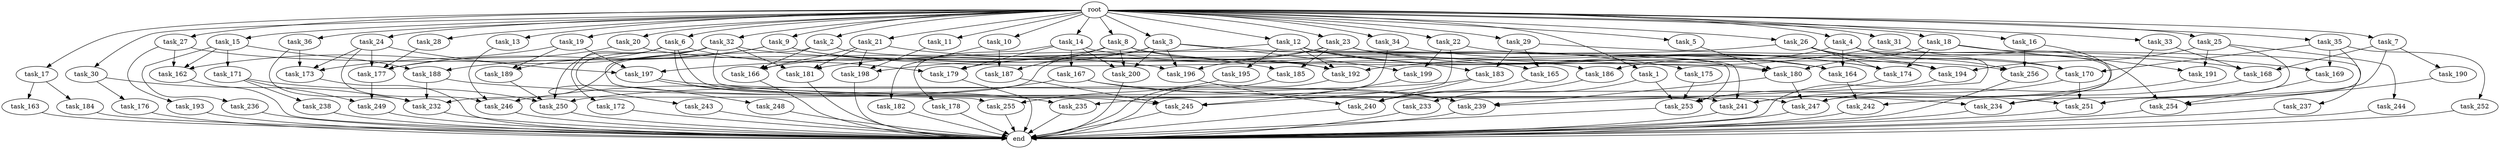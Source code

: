 digraph G {
  root [size="0.000000"];
  task_1 [size="10.240000"];
  task_2 [size="10.240000"];
  task_3 [size="10.240000"];
  task_4 [size="10.240000"];
  task_5 [size="10.240000"];
  task_6 [size="10.240000"];
  task_7 [size="10.240000"];
  task_8 [size="10.240000"];
  task_9 [size="10.240000"];
  task_10 [size="10.240000"];
  task_11 [size="10.240000"];
  task_12 [size="10.240000"];
  task_13 [size="10.240000"];
  task_14 [size="10.240000"];
  task_15 [size="10.240000"];
  task_16 [size="10.240000"];
  task_17 [size="10.240000"];
  task_18 [size="10.240000"];
  task_19 [size="10.240000"];
  task_20 [size="10.240000"];
  task_21 [size="10.240000"];
  task_22 [size="10.240000"];
  task_23 [size="10.240000"];
  task_24 [size="10.240000"];
  task_25 [size="10.240000"];
  task_26 [size="10.240000"];
  task_27 [size="10.240000"];
  task_28 [size="10.240000"];
  task_29 [size="10.240000"];
  task_30 [size="10.240000"];
  task_31 [size="10.240000"];
  task_32 [size="10.240000"];
  task_33 [size="10.240000"];
  task_34 [size="10.240000"];
  task_35 [size="10.240000"];
  task_36 [size="10.240000"];
  task_162 [size="14431090114.559999"];
  task_163 [size="3092376453.120000"];
  task_164 [size="9792525434.880001"];
  task_165 [size="5841155522.560000"];
  task_166 [size="17695265259.520000"];
  task_167 [size="5497558138.880000"];
  task_168 [size="12884901888.000000"];
  task_169 [size="2491081031.680000"];
  task_170 [size="11854109736.960001"];
  task_171 [size="8589934592.000000"];
  task_172 [size="8589934592.000000"];
  task_173 [size="6957847019.520000"];
  task_174 [size="22505628631.040001"];
  task_175 [size="343597383.680000"];
  task_176 [size="1374389534.720000"];
  task_177 [size="4552665333.760000"];
  task_178 [size="5497558138.880000"];
  task_179 [size="19585050869.760002"];
  task_180 [size="20100446945.279999"];
  task_181 [size="18296560680.959999"];
  task_182 [size="1374389534.720000"];
  task_183 [size="8933531975.680000"];
  task_184 [size="3092376453.120000"];
  task_185 [size="14087492730.880001"];
  task_186 [size="2920577761.280000"];
  task_187 [size="3521873182.720000"];
  task_188 [size="9363028705.280001"];
  task_189 [size="9363028705.280001"];
  task_190 [size="2147483648.000000"];
  task_191 [size="8418135900.160000"];
  task_192 [size="19670950215.680000"];
  task_193 [size="343597383.680000"];
  task_194 [size="9191230013.440001"];
  task_195 [size="8589934592.000000"];
  task_196 [size="6184752906.240000"];
  task_197 [size="12455405158.400000"];
  task_198 [size="9277129359.360001"];
  task_199 [size="2491081031.680000"];
  task_200 [size="7988639170.560000"];
  task_232 [size="9019431321.600000"];
  task_233 [size="2147483648.000000"];
  task_234 [size="7129645711.360001"];
  task_235 [size="9105330667.520000"];
  task_236 [size="8589934592.000000"];
  task_237 [size="4209067950.080000"];
  task_238 [size="8589934592.000000"];
  task_239 [size="12025908428.800001"];
  task_240 [size="15032385536.000000"];
  task_241 [size="23021024706.560001"];
  task_242 [size="4552665333.760000"];
  task_243 [size="5497558138.880000"];
  task_244 [size="4209067950.080000"];
  task_245 [size="15977278341.120001"];
  task_246 [size="5239860101.120000"];
  task_247 [size="15375982919.680000"];
  task_248 [size="6957847019.520000"];
  task_249 [size="11682311045.120001"];
  task_250 [size="20615843020.799999"];
  task_251 [size="8847632629.760000"];
  task_252 [size="2147483648.000000"];
  task_253 [size="27230092656.639999"];
  task_254 [size="25769803776.000000"];
  task_255 [size="10995116277.760000"];
  task_256 [size="5068061409.280000"];
  end [size="0.000000"];

  root -> task_1 [size="1.000000"];
  root -> task_2 [size="1.000000"];
  root -> task_3 [size="1.000000"];
  root -> task_4 [size="1.000000"];
  root -> task_5 [size="1.000000"];
  root -> task_6 [size="1.000000"];
  root -> task_7 [size="1.000000"];
  root -> task_8 [size="1.000000"];
  root -> task_9 [size="1.000000"];
  root -> task_10 [size="1.000000"];
  root -> task_11 [size="1.000000"];
  root -> task_12 [size="1.000000"];
  root -> task_13 [size="1.000000"];
  root -> task_14 [size="1.000000"];
  root -> task_15 [size="1.000000"];
  root -> task_16 [size="1.000000"];
  root -> task_17 [size="1.000000"];
  root -> task_18 [size="1.000000"];
  root -> task_19 [size="1.000000"];
  root -> task_20 [size="1.000000"];
  root -> task_21 [size="1.000000"];
  root -> task_22 [size="1.000000"];
  root -> task_23 [size="1.000000"];
  root -> task_24 [size="1.000000"];
  root -> task_25 [size="1.000000"];
  root -> task_26 [size="1.000000"];
  root -> task_27 [size="1.000000"];
  root -> task_28 [size="1.000000"];
  root -> task_29 [size="1.000000"];
  root -> task_30 [size="1.000000"];
  root -> task_31 [size="1.000000"];
  root -> task_32 [size="1.000000"];
  root -> task_33 [size="1.000000"];
  root -> task_34 [size="1.000000"];
  root -> task_35 [size="1.000000"];
  root -> task_36 [size="1.000000"];
  task_1 -> task_240 [size="679477248.000000"];
  task_1 -> task_253 [size="679477248.000000"];
  task_2 -> task_166 [size="679477248.000000"];
  task_2 -> task_180 [size="679477248.000000"];
  task_2 -> task_248 [size="679477248.000000"];
  task_3 -> task_175 [size="33554432.000000"];
  task_3 -> task_196 [size="33554432.000000"];
  task_3 -> task_198 [size="33554432.000000"];
  task_3 -> task_199 [size="33554432.000000"];
  task_3 -> task_200 [size="33554432.000000"];
  task_3 -> task_232 [size="33554432.000000"];
  task_4 -> task_164 [size="209715200.000000"];
  task_4 -> task_186 [size="209715200.000000"];
  task_4 -> task_234 [size="209715200.000000"];
  task_4 -> task_239 [size="209715200.000000"];
  task_4 -> task_256 [size="209715200.000000"];
  task_5 -> task_180 [size="33554432.000000"];
  task_6 -> task_172 [size="838860800.000000"];
  task_6 -> task_179 [size="838860800.000000"];
  task_6 -> task_189 [size="838860800.000000"];
  task_6 -> task_241 [size="838860800.000000"];
  task_6 -> task_245 [size="838860800.000000"];
  task_6 -> task_250 [size="838860800.000000"];
  task_7 -> task_168 [size="209715200.000000"];
  task_7 -> task_190 [size="209715200.000000"];
  task_7 -> task_251 [size="209715200.000000"];
  task_8 -> task_166 [size="209715200.000000"];
  task_8 -> task_187 [size="209715200.000000"];
  task_8 -> task_192 [size="209715200.000000"];
  task_8 -> task_200 [size="209715200.000000"];
  task_8 -> task_256 [size="209715200.000000"];
  task_9 -> task_177 [size="75497472.000000"];
  task_9 -> task_186 [size="75497472.000000"];
  task_9 -> task_188 [size="75497472.000000"];
  task_9 -> task_194 [size="75497472.000000"];
  task_10 -> task_182 [size="134217728.000000"];
  task_10 -> task_187 [size="134217728.000000"];
  task_11 -> task_198 [size="33554432.000000"];
  task_12 -> task_174 [size="838860800.000000"];
  task_12 -> task_180 [size="838860800.000000"];
  task_12 -> task_183 [size="838860800.000000"];
  task_12 -> task_192 [size="838860800.000000"];
  task_12 -> task_195 [size="838860800.000000"];
  task_12 -> task_197 [size="838860800.000000"];
  task_12 -> task_253 [size="838860800.000000"];
  task_13 -> task_246 [size="134217728.000000"];
  task_14 -> task_165 [size="536870912.000000"];
  task_14 -> task_167 [size="536870912.000000"];
  task_14 -> task_178 [size="536870912.000000"];
  task_14 -> task_179 [size="536870912.000000"];
  task_14 -> task_200 [size="536870912.000000"];
  task_15 -> task_162 [size="838860800.000000"];
  task_15 -> task_171 [size="838860800.000000"];
  task_15 -> task_188 [size="838860800.000000"];
  task_15 -> task_236 [size="838860800.000000"];
  task_16 -> task_247 [size="75497472.000000"];
  task_16 -> task_256 [size="75497472.000000"];
  task_17 -> task_163 [size="301989888.000000"];
  task_17 -> task_184 [size="301989888.000000"];
  task_18 -> task_174 [size="411041792.000000"];
  task_18 -> task_180 [size="411041792.000000"];
  task_18 -> task_191 [size="411041792.000000"];
  task_18 -> task_237 [size="411041792.000000"];
  task_19 -> task_173 [size="75497472.000000"];
  task_19 -> task_189 [size="75497472.000000"];
  task_19 -> task_197 [size="75497472.000000"];
  task_20 -> task_177 [size="33554432.000000"];
  task_20 -> task_192 [size="33554432.000000"];
  task_21 -> task_166 [size="838860800.000000"];
  task_21 -> task_181 [size="838860800.000000"];
  task_21 -> task_185 [size="838860800.000000"];
  task_21 -> task_198 [size="838860800.000000"];
  task_22 -> task_168 [size="209715200.000000"];
  task_22 -> task_199 [size="209715200.000000"];
  task_22 -> task_245 [size="209715200.000000"];
  task_23 -> task_170 [size="536870912.000000"];
  task_23 -> task_174 [size="536870912.000000"];
  task_23 -> task_179 [size="536870912.000000"];
  task_23 -> task_185 [size="536870912.000000"];
  task_23 -> task_196 [size="536870912.000000"];
  task_23 -> task_241 [size="536870912.000000"];
  task_24 -> task_173 [size="301989888.000000"];
  task_24 -> task_177 [size="301989888.000000"];
  task_24 -> task_197 [size="301989888.000000"];
  task_24 -> task_246 [size="301989888.000000"];
  task_25 -> task_191 [size="411041792.000000"];
  task_25 -> task_194 [size="411041792.000000"];
  task_25 -> task_234 [size="411041792.000000"];
  task_25 -> task_244 [size="411041792.000000"];
  task_26 -> task_170 [size="411041792.000000"];
  task_26 -> task_174 [size="411041792.000000"];
  task_26 -> task_181 [size="411041792.000000"];
  task_26 -> task_194 [size="411041792.000000"];
  task_27 -> task_162 [size="33554432.000000"];
  task_27 -> task_193 [size="33554432.000000"];
  task_27 -> task_196 [size="33554432.000000"];
  task_28 -> task_177 [size="33554432.000000"];
  task_29 -> task_165 [size="33554432.000000"];
  task_29 -> task_169 [size="33554432.000000"];
  task_29 -> task_183 [size="33554432.000000"];
  task_30 -> task_176 [size="134217728.000000"];
  task_30 -> task_232 [size="134217728.000000"];
  task_31 -> task_192 [size="838860800.000000"];
  task_31 -> task_254 [size="838860800.000000"];
  task_32 -> task_162 [size="536870912.000000"];
  task_32 -> task_164 [size="536870912.000000"];
  task_32 -> task_181 [size="536870912.000000"];
  task_32 -> task_243 [size="536870912.000000"];
  task_32 -> task_247 [size="536870912.000000"];
  task_32 -> task_255 [size="536870912.000000"];
  task_33 -> task_168 [size="838860800.000000"];
  task_33 -> task_241 [size="838860800.000000"];
  task_34 -> task_164 [size="209715200.000000"];
  task_34 -> task_235 [size="209715200.000000"];
  task_35 -> task_169 [size="209715200.000000"];
  task_35 -> task_170 [size="209715200.000000"];
  task_35 -> task_251 [size="209715200.000000"];
  task_35 -> task_252 [size="209715200.000000"];
  task_36 -> task_173 [size="301989888.000000"];
  task_36 -> task_232 [size="301989888.000000"];
  task_162 -> end [size="1.000000"];
  task_163 -> end [size="1.000000"];
  task_164 -> task_242 [size="33554432.000000"];
  task_165 -> task_240 [size="75497472.000000"];
  task_166 -> end [size="1.000000"];
  task_167 -> task_234 [size="75497472.000000"];
  task_167 -> task_239 [size="75497472.000000"];
  task_167 -> task_246 [size="75497472.000000"];
  task_168 -> task_242 [size="411041792.000000"];
  task_169 -> task_254 [size="838860800.000000"];
  task_170 -> task_241 [size="33554432.000000"];
  task_170 -> task_251 [size="33554432.000000"];
  task_171 -> task_238 [size="838860800.000000"];
  task_171 -> task_249 [size="838860800.000000"];
  task_171 -> task_250 [size="838860800.000000"];
  task_172 -> end [size="1.000000"];
  task_173 -> end [size="1.000000"];
  task_174 -> task_253 [size="301989888.000000"];
  task_175 -> task_253 [size="838860800.000000"];
  task_176 -> end [size="1.000000"];
  task_177 -> task_249 [size="301989888.000000"];
  task_178 -> end [size="1.000000"];
  task_179 -> end [size="1.000000"];
  task_180 -> task_239 [size="209715200.000000"];
  task_180 -> task_247 [size="209715200.000000"];
  task_181 -> end [size="1.000000"];
  task_182 -> end [size="1.000000"];
  task_183 -> task_240 [size="301989888.000000"];
  task_183 -> task_250 [size="301989888.000000"];
  task_184 -> end [size="1.000000"];
  task_185 -> end [size="1.000000"];
  task_186 -> task_233 [size="209715200.000000"];
  task_187 -> task_245 [size="301989888.000000"];
  task_188 -> task_232 [size="411041792.000000"];
  task_188 -> task_251 [size="411041792.000000"];
  task_189 -> task_250 [size="33554432.000000"];
  task_190 -> task_254 [size="838860800.000000"];
  task_191 -> task_247 [size="679477248.000000"];
  task_192 -> end [size="1.000000"];
  task_193 -> end [size="1.000000"];
  task_194 -> end [size="1.000000"];
  task_195 -> task_255 [size="536870912.000000"];
  task_196 -> task_240 [size="411041792.000000"];
  task_197 -> task_235 [size="679477248.000000"];
  task_197 -> task_239 [size="679477248.000000"];
  task_198 -> end [size="1.000000"];
  task_199 -> task_245 [size="209715200.000000"];
  task_200 -> end [size="1.000000"];
  task_232 -> end [size="1.000000"];
  task_233 -> end [size="1.000000"];
  task_234 -> end [size="1.000000"];
  task_235 -> end [size="1.000000"];
  task_236 -> end [size="1.000000"];
  task_237 -> end [size="1.000000"];
  task_238 -> end [size="1.000000"];
  task_239 -> end [size="1.000000"];
  task_240 -> end [size="1.000000"];
  task_241 -> end [size="1.000000"];
  task_242 -> end [size="1.000000"];
  task_243 -> end [size="1.000000"];
  task_244 -> end [size="1.000000"];
  task_245 -> end [size="1.000000"];
  task_246 -> end [size="1.000000"];
  task_247 -> end [size="1.000000"];
  task_248 -> end [size="1.000000"];
  task_249 -> end [size="1.000000"];
  task_250 -> end [size="1.000000"];
  task_251 -> end [size="1.000000"];
  task_252 -> end [size="1.000000"];
  task_253 -> end [size="1.000000"];
  task_254 -> end [size="1.000000"];
  task_255 -> end [size="1.000000"];
  task_256 -> end [size="1.000000"];
}
